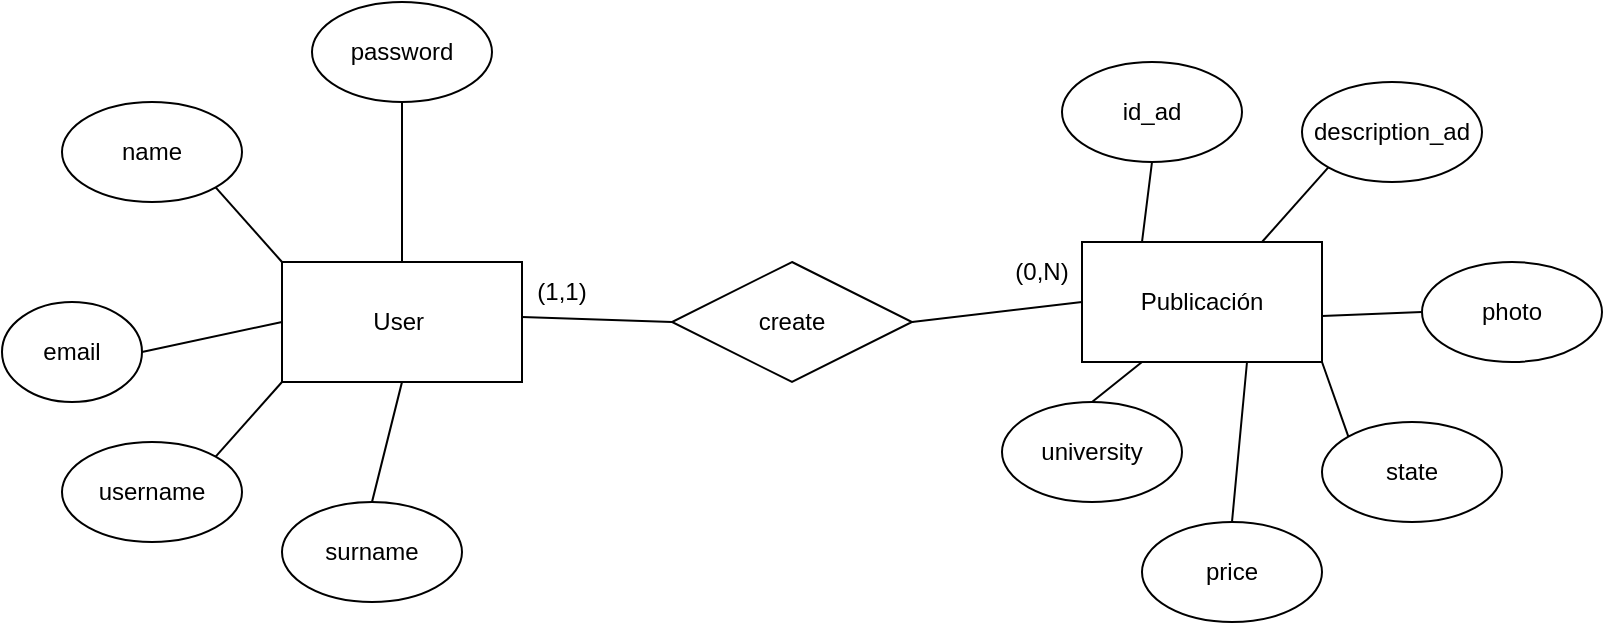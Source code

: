 <mxfile version="22.0.2" type="device">
  <diagram id="R2lEEEUBdFMjLlhIrx00" name="Page-1">
    <mxGraphModel dx="941" dy="644" grid="1" gridSize="10" guides="1" tooltips="1" connect="1" arrows="1" fold="1" page="1" pageScale="1" pageWidth="850" pageHeight="1100" math="0" shadow="0" extFonts="Permanent Marker^https://fonts.googleapis.com/css?family=Permanent+Marker">
      <root>
        <mxCell id="0" />
        <mxCell id="1" parent="0" />
        <mxCell id="yjiUdxxGRsqAywd-m_y8-1" value="User&amp;nbsp;" style="rounded=0;whiteSpace=wrap;html=1;" vertex="1" parent="1">
          <mxGeometry x="170" y="180" width="120" height="60" as="geometry" />
        </mxCell>
        <mxCell id="yjiUdxxGRsqAywd-m_y8-2" value="create" style="rhombus;whiteSpace=wrap;html=1;" vertex="1" parent="1">
          <mxGeometry x="365" y="180" width="120" height="60" as="geometry" />
        </mxCell>
        <mxCell id="yjiUdxxGRsqAywd-m_y8-3" value="name" style="ellipse;whiteSpace=wrap;html=1;" vertex="1" parent="1">
          <mxGeometry x="60" y="100" width="90" height="50" as="geometry" />
        </mxCell>
        <mxCell id="yjiUdxxGRsqAywd-m_y8-4" value="Publicación" style="rounded=0;whiteSpace=wrap;html=1;" vertex="1" parent="1">
          <mxGeometry x="570" y="170" width="120" height="60" as="geometry" />
        </mxCell>
        <mxCell id="yjiUdxxGRsqAywd-m_y8-5" value="username" style="ellipse;whiteSpace=wrap;html=1;" vertex="1" parent="1">
          <mxGeometry x="60" y="270" width="90" height="50" as="geometry" />
        </mxCell>
        <mxCell id="yjiUdxxGRsqAywd-m_y8-6" value="password" style="ellipse;whiteSpace=wrap;html=1;" vertex="1" parent="1">
          <mxGeometry x="185" y="50" width="90" height="50" as="geometry" />
        </mxCell>
        <mxCell id="yjiUdxxGRsqAywd-m_y8-7" value="email" style="ellipse;whiteSpace=wrap;html=1;" vertex="1" parent="1">
          <mxGeometry x="30" y="200" width="70" height="50" as="geometry" />
        </mxCell>
        <mxCell id="yjiUdxxGRsqAywd-m_y8-8" value="surname" style="ellipse;whiteSpace=wrap;html=1;" vertex="1" parent="1">
          <mxGeometry x="170" y="300" width="90" height="50" as="geometry" />
        </mxCell>
        <mxCell id="yjiUdxxGRsqAywd-m_y8-9" value="" style="endArrow=none;html=1;rounded=0;exitX=1;exitY=1;exitDx=0;exitDy=0;entryX=0;entryY=0;entryDx=0;entryDy=0;" edge="1" parent="1" source="yjiUdxxGRsqAywd-m_y8-3" target="yjiUdxxGRsqAywd-m_y8-1">
          <mxGeometry width="50" height="50" relative="1" as="geometry">
            <mxPoint x="400" y="360" as="sourcePoint" />
            <mxPoint x="450" y="310" as="targetPoint" />
          </mxGeometry>
        </mxCell>
        <mxCell id="yjiUdxxGRsqAywd-m_y8-10" value="" style="endArrow=none;html=1;rounded=0;exitX=0.5;exitY=1;exitDx=0;exitDy=0;" edge="1" parent="1" source="yjiUdxxGRsqAywd-m_y8-6" target="yjiUdxxGRsqAywd-m_y8-1">
          <mxGeometry width="50" height="50" relative="1" as="geometry">
            <mxPoint x="147" y="153" as="sourcePoint" />
            <mxPoint x="180" y="190" as="targetPoint" />
          </mxGeometry>
        </mxCell>
        <mxCell id="yjiUdxxGRsqAywd-m_y8-16" value="" style="endArrow=none;html=1;rounded=0;exitX=1;exitY=0.5;exitDx=0;exitDy=0;entryX=0;entryY=0.5;entryDx=0;entryDy=0;" edge="1" parent="1" source="yjiUdxxGRsqAywd-m_y8-7" target="yjiUdxxGRsqAywd-m_y8-1">
          <mxGeometry width="50" height="50" relative="1" as="geometry">
            <mxPoint x="147" y="153" as="sourcePoint" />
            <mxPoint x="180" y="190" as="targetPoint" />
          </mxGeometry>
        </mxCell>
        <mxCell id="yjiUdxxGRsqAywd-m_y8-17" value="photo" style="ellipse;whiteSpace=wrap;html=1;" vertex="1" parent="1">
          <mxGeometry x="740" y="180" width="90" height="50" as="geometry" />
        </mxCell>
        <mxCell id="yjiUdxxGRsqAywd-m_y8-18" value="description_ad" style="ellipse;whiteSpace=wrap;html=1;" vertex="1" parent="1">
          <mxGeometry x="680" y="90" width="90" height="50" as="geometry" />
        </mxCell>
        <mxCell id="yjiUdxxGRsqAywd-m_y8-19" value="price" style="ellipse;whiteSpace=wrap;html=1;" vertex="1" parent="1">
          <mxGeometry x="600" y="310" width="90" height="50" as="geometry" />
        </mxCell>
        <mxCell id="yjiUdxxGRsqAywd-m_y8-20" value="state" style="ellipse;whiteSpace=wrap;html=1;" vertex="1" parent="1">
          <mxGeometry x="690" y="260" width="90" height="50" as="geometry" />
        </mxCell>
        <mxCell id="yjiUdxxGRsqAywd-m_y8-21" value="id_ad" style="ellipse;whiteSpace=wrap;html=1;" vertex="1" parent="1">
          <mxGeometry x="560" y="80" width="90" height="50" as="geometry" />
        </mxCell>
        <mxCell id="yjiUdxxGRsqAywd-m_y8-22" value="university" style="ellipse;whiteSpace=wrap;html=1;" vertex="1" parent="1">
          <mxGeometry x="530" y="250" width="90" height="50" as="geometry" />
        </mxCell>
        <mxCell id="yjiUdxxGRsqAywd-m_y8-24" value="" style="endArrow=none;html=1;rounded=0;exitX=1;exitY=0.5;exitDx=0;exitDy=0;entryX=0;entryY=0.5;entryDx=0;entryDy=0;" edge="1" parent="1" target="yjiUdxxGRsqAywd-m_y8-2">
          <mxGeometry width="50" height="50" relative="1" as="geometry">
            <mxPoint x="290" y="207.5" as="sourcePoint" />
            <mxPoint x="360" y="192.5" as="targetPoint" />
          </mxGeometry>
        </mxCell>
        <mxCell id="yjiUdxxGRsqAywd-m_y8-25" value="" style="endArrow=none;html=1;rounded=0;entryX=0;entryY=0.5;entryDx=0;entryDy=0;" edge="1" parent="1" target="yjiUdxxGRsqAywd-m_y8-4">
          <mxGeometry width="50" height="50" relative="1" as="geometry">
            <mxPoint x="485" y="210" as="sourcePoint" />
            <mxPoint x="560" y="211.25" as="targetPoint" />
          </mxGeometry>
        </mxCell>
        <mxCell id="yjiUdxxGRsqAywd-m_y8-26" value="" style="endArrow=none;html=1;rounded=0;entryX=0.5;entryY=1;entryDx=0;entryDy=0;" edge="1" parent="1" target="yjiUdxxGRsqAywd-m_y8-21">
          <mxGeometry width="50" height="50" relative="1" as="geometry">
            <mxPoint x="600" y="170" as="sourcePoint" />
            <mxPoint x="650" y="120" as="targetPoint" />
          </mxGeometry>
        </mxCell>
        <mxCell id="yjiUdxxGRsqAywd-m_y8-27" value="" style="endArrow=none;html=1;rounded=0;entryX=0;entryY=1;entryDx=0;entryDy=0;exitX=0.75;exitY=0;exitDx=0;exitDy=0;" edge="1" parent="1" source="yjiUdxxGRsqAywd-m_y8-4" target="yjiUdxxGRsqAywd-m_y8-18">
          <mxGeometry width="50" height="50" relative="1" as="geometry">
            <mxPoint x="610" y="180" as="sourcePoint" />
            <mxPoint x="615" y="140" as="targetPoint" />
          </mxGeometry>
        </mxCell>
        <mxCell id="yjiUdxxGRsqAywd-m_y8-28" value="" style="endArrow=none;html=1;rounded=0;entryX=0;entryY=0.5;entryDx=0;entryDy=0;exitX=0.75;exitY=0;exitDx=0;exitDy=0;" edge="1" parent="1" target="yjiUdxxGRsqAywd-m_y8-17">
          <mxGeometry width="50" height="50" relative="1" as="geometry">
            <mxPoint x="690" y="207" as="sourcePoint" />
            <mxPoint x="723" y="170" as="targetPoint" />
          </mxGeometry>
        </mxCell>
        <mxCell id="yjiUdxxGRsqAywd-m_y8-29" value="(0,N)" style="text;html=1;strokeColor=none;fillColor=none;align=center;verticalAlign=middle;whiteSpace=wrap;rounded=0;" vertex="1" parent="1">
          <mxGeometry x="520" y="170" width="60" height="30" as="geometry" />
        </mxCell>
        <mxCell id="yjiUdxxGRsqAywd-m_y8-30" value="(1,1)" style="text;html=1;strokeColor=none;fillColor=none;align=center;verticalAlign=middle;whiteSpace=wrap;rounded=0;" vertex="1" parent="1">
          <mxGeometry x="280" y="180" width="60" height="30" as="geometry" />
        </mxCell>
        <mxCell id="yjiUdxxGRsqAywd-m_y8-31" value="" style="endArrow=none;html=1;rounded=0;exitX=1;exitY=0;exitDx=0;exitDy=0;entryX=0;entryY=1;entryDx=0;entryDy=0;" edge="1" parent="1" source="yjiUdxxGRsqAywd-m_y8-5" target="yjiUdxxGRsqAywd-m_y8-1">
          <mxGeometry width="50" height="50" relative="1" as="geometry">
            <mxPoint x="110" y="235" as="sourcePoint" />
            <mxPoint x="180" y="220" as="targetPoint" />
          </mxGeometry>
        </mxCell>
        <mxCell id="yjiUdxxGRsqAywd-m_y8-32" value="" style="endArrow=none;html=1;rounded=0;exitX=0.5;exitY=0;exitDx=0;exitDy=0;entryX=0.5;entryY=1;entryDx=0;entryDy=0;" edge="1" parent="1" source="yjiUdxxGRsqAywd-m_y8-8" target="yjiUdxxGRsqAywd-m_y8-1">
          <mxGeometry width="50" height="50" relative="1" as="geometry">
            <mxPoint x="147" y="287" as="sourcePoint" />
            <mxPoint x="180" y="250" as="targetPoint" />
          </mxGeometry>
        </mxCell>
        <mxCell id="yjiUdxxGRsqAywd-m_y8-33" value="" style="endArrow=none;html=1;rounded=0;entryX=0.25;entryY=1;entryDx=0;entryDy=0;exitX=0.5;exitY=0;exitDx=0;exitDy=0;" edge="1" parent="1" source="yjiUdxxGRsqAywd-m_y8-22" target="yjiUdxxGRsqAywd-m_y8-4">
          <mxGeometry width="50" height="50" relative="1" as="geometry">
            <mxPoint x="610" y="180" as="sourcePoint" />
            <mxPoint x="615" y="140" as="targetPoint" />
          </mxGeometry>
        </mxCell>
        <mxCell id="yjiUdxxGRsqAywd-m_y8-35" value="" style="endArrow=none;html=1;rounded=0;exitX=0;exitY=0;exitDx=0;exitDy=0;entryX=1;entryY=1;entryDx=0;entryDy=0;" edge="1" parent="1" source="yjiUdxxGRsqAywd-m_y8-20" target="yjiUdxxGRsqAywd-m_y8-4">
          <mxGeometry width="50" height="50" relative="1" as="geometry">
            <mxPoint x="225" y="310" as="sourcePoint" />
            <mxPoint x="240" y="250" as="targetPoint" />
          </mxGeometry>
        </mxCell>
        <mxCell id="yjiUdxxGRsqAywd-m_y8-36" value="" style="endArrow=none;html=1;rounded=0;exitX=0.5;exitY=0;exitDx=0;exitDy=0;entryX=0.5;entryY=1;entryDx=0;entryDy=0;" edge="1" parent="1" source="yjiUdxxGRsqAywd-m_y8-19">
          <mxGeometry width="50" height="50" relative="1" as="geometry">
            <mxPoint x="637.5" y="290" as="sourcePoint" />
            <mxPoint x="652.5" y="230" as="targetPoint" />
          </mxGeometry>
        </mxCell>
      </root>
    </mxGraphModel>
  </diagram>
</mxfile>
